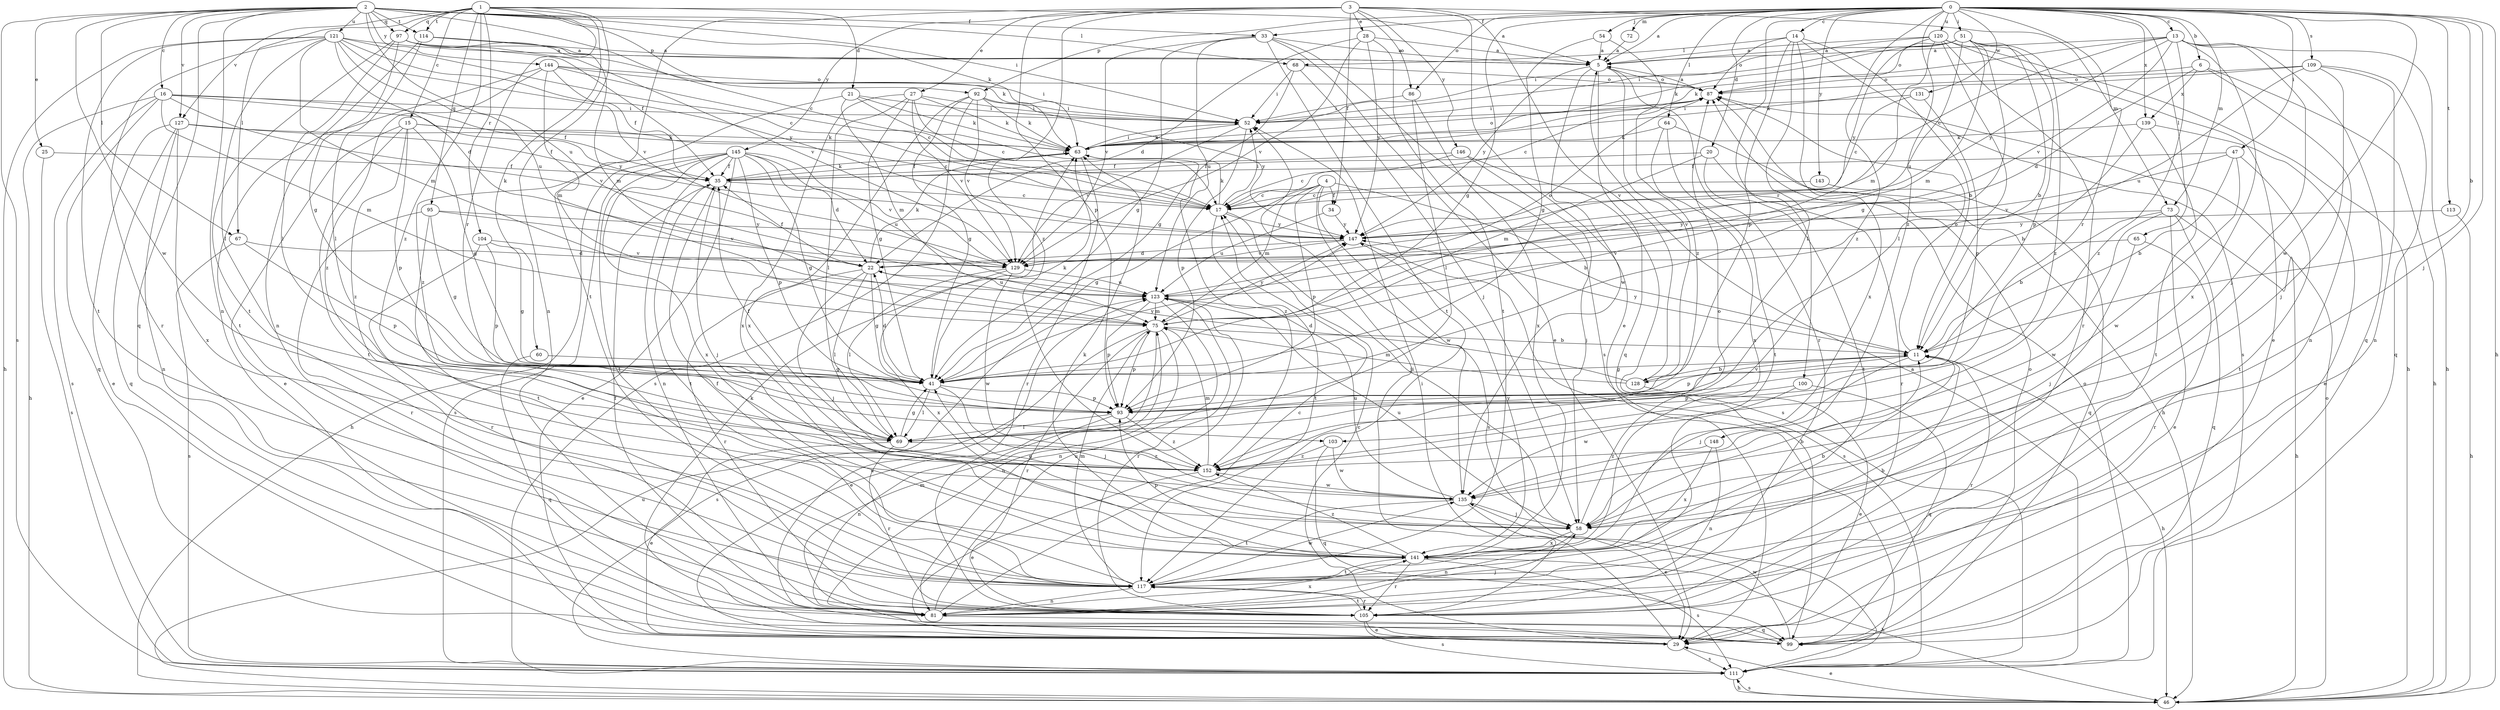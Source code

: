 strict digraph  {
0;
1;
2;
3;
4;
5;
6;
11;
13;
14;
15;
16;
17;
20;
21;
22;
25;
27;
28;
29;
33;
34;
35;
41;
46;
47;
51;
52;
54;
58;
60;
63;
64;
65;
67;
68;
69;
72;
73;
75;
81;
86;
87;
92;
93;
95;
97;
99;
100;
103;
104;
105;
109;
111;
113;
114;
117;
120;
121;
123;
127;
128;
129;
131;
135;
139;
141;
143;
144;
145;
146;
147;
148;
152;
0 -> 5  [label=a];
0 -> 6  [label=b];
0 -> 11  [label=b];
0 -> 13  [label=c];
0 -> 14  [label=c];
0 -> 20  [label=d];
0 -> 33  [label=f];
0 -> 41  [label=g];
0 -> 46  [label=h];
0 -> 47  [label=i];
0 -> 51  [label=i];
0 -> 54  [label=j];
0 -> 58  [label=j];
0 -> 64  [label=l];
0 -> 65  [label=l];
0 -> 72  [label=m];
0 -> 73  [label=m];
0 -> 86  [label=o];
0 -> 92  [label=p];
0 -> 100  [label=r];
0 -> 103  [label=r];
0 -> 109  [label=s];
0 -> 113  [label=t];
0 -> 120  [label=u];
0 -> 131  [label=w];
0 -> 135  [label=w];
0 -> 139  [label=x];
0 -> 143  [label=y];
0 -> 148  [label=z];
0 -> 152  [label=z];
1 -> 5  [label=a];
1 -> 15  [label=c];
1 -> 21  [label=d];
1 -> 60  [label=k];
1 -> 67  [label=l];
1 -> 81  [label=n];
1 -> 95  [label=q];
1 -> 97  [label=q];
1 -> 103  [label=r];
1 -> 104  [label=r];
1 -> 114  [label=t];
1 -> 127  [label=v];
1 -> 152  [label=z];
2 -> 16  [label=c];
2 -> 17  [label=c];
2 -> 25  [label=e];
2 -> 33  [label=f];
2 -> 52  [label=i];
2 -> 63  [label=k];
2 -> 67  [label=l];
2 -> 68  [label=l];
2 -> 81  [label=n];
2 -> 92  [label=p];
2 -> 97  [label=q];
2 -> 99  [label=q];
2 -> 111  [label=s];
2 -> 114  [label=t];
2 -> 121  [label=u];
2 -> 123  [label=u];
2 -> 127  [label=v];
2 -> 135  [label=w];
2 -> 144  [label=y];
3 -> 27  [label=e];
3 -> 28  [label=e];
3 -> 29  [label=e];
3 -> 34  [label=f];
3 -> 73  [label=m];
3 -> 86  [label=o];
3 -> 93  [label=p];
3 -> 117  [label=t];
3 -> 128  [label=v];
3 -> 145  [label=y];
3 -> 146  [label=y];
3 -> 152  [label=z];
4 -> 11  [label=b];
4 -> 17  [label=c];
4 -> 34  [label=f];
4 -> 41  [label=g];
4 -> 75  [label=m];
4 -> 93  [label=p];
4 -> 111  [label=s];
4 -> 135  [label=w];
5 -> 87  [label=o];
5 -> 99  [label=q];
5 -> 105  [label=r];
5 -> 128  [label=v];
5 -> 135  [label=w];
5 -> 147  [label=y];
6 -> 22  [label=d];
6 -> 46  [label=h];
6 -> 81  [label=n];
6 -> 87  [label=o];
6 -> 139  [label=x];
11 -> 41  [label=g];
11 -> 46  [label=h];
11 -> 58  [label=j];
11 -> 87  [label=o];
11 -> 93  [label=p];
11 -> 105  [label=r];
11 -> 128  [label=v];
11 -> 147  [label=y];
13 -> 5  [label=a];
13 -> 17  [label=c];
13 -> 46  [label=h];
13 -> 58  [label=j];
13 -> 63  [label=k];
13 -> 99  [label=q];
13 -> 129  [label=v];
13 -> 141  [label=x];
13 -> 147  [label=y];
13 -> 152  [label=z];
14 -> 11  [label=b];
14 -> 68  [label=l];
14 -> 69  [label=l];
14 -> 87  [label=o];
14 -> 93  [label=p];
14 -> 111  [label=s];
14 -> 141  [label=x];
15 -> 17  [label=c];
15 -> 29  [label=e];
15 -> 41  [label=g];
15 -> 63  [label=k];
15 -> 93  [label=p];
15 -> 117  [label=t];
15 -> 152  [label=z];
16 -> 35  [label=f];
16 -> 46  [label=h];
16 -> 52  [label=i];
16 -> 75  [label=m];
16 -> 99  [label=q];
16 -> 111  [label=s];
16 -> 129  [label=v];
16 -> 147  [label=y];
17 -> 52  [label=i];
17 -> 58  [label=j];
17 -> 63  [label=k];
17 -> 117  [label=t];
17 -> 147  [label=y];
20 -> 35  [label=f];
20 -> 75  [label=m];
20 -> 105  [label=r];
20 -> 117  [label=t];
21 -> 17  [label=c];
21 -> 52  [label=i];
21 -> 63  [label=k];
21 -> 75  [label=m];
21 -> 152  [label=z];
22 -> 35  [label=f];
22 -> 41  [label=g];
22 -> 58  [label=j];
22 -> 63  [label=k];
22 -> 69  [label=l];
22 -> 105  [label=r];
22 -> 123  [label=u];
25 -> 35  [label=f];
25 -> 111  [label=s];
27 -> 17  [label=c];
27 -> 41  [label=g];
27 -> 52  [label=i];
27 -> 63  [label=k];
27 -> 69  [label=l];
27 -> 129  [label=v];
27 -> 141  [label=x];
28 -> 5  [label=a];
28 -> 22  [label=d];
28 -> 117  [label=t];
28 -> 129  [label=v];
28 -> 147  [label=y];
29 -> 17  [label=c];
29 -> 52  [label=i];
29 -> 75  [label=m];
29 -> 111  [label=s];
33 -> 5  [label=a];
33 -> 29  [label=e];
33 -> 41  [label=g];
33 -> 111  [label=s];
33 -> 117  [label=t];
33 -> 123  [label=u];
33 -> 129  [label=v];
34 -> 123  [label=u];
34 -> 147  [label=y];
35 -> 17  [label=c];
35 -> 58  [label=j];
35 -> 63  [label=k];
35 -> 117  [label=t];
41 -> 22  [label=d];
41 -> 58  [label=j];
41 -> 63  [label=k];
41 -> 69  [label=l];
41 -> 93  [label=p];
41 -> 147  [label=y];
46 -> 29  [label=e];
46 -> 87  [label=o];
46 -> 111  [label=s];
46 -> 123  [label=u];
47 -> 11  [label=b];
47 -> 35  [label=f];
47 -> 117  [label=t];
47 -> 129  [label=v];
47 -> 135  [label=w];
51 -> 5  [label=a];
51 -> 11  [label=b];
51 -> 41  [label=g];
51 -> 52  [label=i];
51 -> 63  [label=k];
51 -> 75  [label=m];
51 -> 87  [label=o];
51 -> 93  [label=p];
51 -> 123  [label=u];
51 -> 152  [label=z];
52 -> 63  [label=k];
52 -> 93  [label=p];
52 -> 129  [label=v];
54 -> 5  [label=a];
54 -> 41  [label=g];
54 -> 152  [label=z];
58 -> 11  [label=b];
58 -> 41  [label=g];
58 -> 81  [label=n];
58 -> 87  [label=o];
58 -> 123  [label=u];
58 -> 141  [label=x];
60 -> 41  [label=g];
60 -> 99  [label=q];
63 -> 35  [label=f];
63 -> 52  [label=i];
63 -> 87  [label=o];
63 -> 105  [label=r];
63 -> 152  [label=z];
64 -> 46  [label=h];
64 -> 63  [label=k];
64 -> 117  [label=t];
64 -> 141  [label=x];
65 -> 58  [label=j];
65 -> 105  [label=r];
65 -> 129  [label=v];
67 -> 22  [label=d];
67 -> 93  [label=p];
67 -> 111  [label=s];
68 -> 41  [label=g];
68 -> 52  [label=i];
68 -> 58  [label=j];
68 -> 87  [label=o];
69 -> 29  [label=e];
69 -> 35  [label=f];
69 -> 41  [label=g];
69 -> 105  [label=r];
69 -> 152  [label=z];
72 -> 5  [label=a];
73 -> 11  [label=b];
73 -> 29  [label=e];
73 -> 46  [label=h];
73 -> 99  [label=q];
73 -> 135  [label=w];
73 -> 147  [label=y];
75 -> 11  [label=b];
75 -> 29  [label=e];
75 -> 81  [label=n];
75 -> 93  [label=p];
75 -> 105  [label=r];
75 -> 111  [label=s];
75 -> 147  [label=y];
81 -> 17  [label=c];
81 -> 35  [label=f];
81 -> 58  [label=j];
81 -> 99  [label=q];
81 -> 123  [label=u];
81 -> 141  [label=x];
86 -> 52  [label=i];
86 -> 69  [label=l];
86 -> 141  [label=x];
87 -> 5  [label=a];
87 -> 17  [label=c];
87 -> 52  [label=i];
92 -> 41  [label=g];
92 -> 52  [label=i];
92 -> 63  [label=k];
92 -> 111  [label=s];
92 -> 129  [label=v];
92 -> 141  [label=x];
92 -> 147  [label=y];
93 -> 69  [label=l];
93 -> 81  [label=n];
93 -> 152  [label=z];
95 -> 41  [label=g];
95 -> 105  [label=r];
95 -> 117  [label=t];
95 -> 129  [label=v];
95 -> 147  [label=y];
97 -> 5  [label=a];
97 -> 35  [label=f];
97 -> 41  [label=g];
97 -> 63  [label=k];
97 -> 69  [label=l];
97 -> 117  [label=t];
97 -> 129  [label=v];
99 -> 63  [label=k];
99 -> 87  [label=o];
99 -> 123  [label=u];
99 -> 135  [label=w];
100 -> 93  [label=p];
100 -> 99  [label=q];
100 -> 135  [label=w];
103 -> 99  [label=q];
103 -> 135  [label=w];
103 -> 152  [label=z];
104 -> 41  [label=g];
104 -> 93  [label=p];
104 -> 105  [label=r];
104 -> 129  [label=v];
105 -> 29  [label=e];
105 -> 52  [label=i];
105 -> 111  [label=s];
105 -> 117  [label=t];
109 -> 58  [label=j];
109 -> 63  [label=k];
109 -> 81  [label=n];
109 -> 87  [label=o];
109 -> 99  [label=q];
109 -> 123  [label=u];
111 -> 5  [label=a];
111 -> 46  [label=h];
111 -> 87  [label=o];
113 -> 46  [label=h];
113 -> 147  [label=y];
114 -> 5  [label=a];
114 -> 69  [label=l];
114 -> 75  [label=m];
114 -> 81  [label=n];
117 -> 11  [label=b];
117 -> 35  [label=f];
117 -> 75  [label=m];
117 -> 81  [label=n];
117 -> 105  [label=r];
117 -> 135  [label=w];
120 -> 5  [label=a];
120 -> 29  [label=e];
120 -> 46  [label=h];
120 -> 52  [label=i];
120 -> 69  [label=l];
120 -> 75  [label=m];
120 -> 105  [label=r];
120 -> 147  [label=y];
121 -> 5  [label=a];
121 -> 17  [label=c];
121 -> 22  [label=d];
121 -> 46  [label=h];
121 -> 69  [label=l];
121 -> 75  [label=m];
121 -> 105  [label=r];
121 -> 117  [label=t];
121 -> 123  [label=u];
121 -> 129  [label=v];
121 -> 147  [label=y];
123 -> 75  [label=m];
123 -> 81  [label=n];
123 -> 87  [label=o];
123 -> 93  [label=p];
123 -> 105  [label=r];
127 -> 29  [label=e];
127 -> 35  [label=f];
127 -> 63  [label=k];
127 -> 81  [label=n];
127 -> 99  [label=q];
127 -> 141  [label=x];
128 -> 11  [label=b];
128 -> 22  [label=d];
128 -> 29  [label=e];
128 -> 75  [label=m];
129 -> 69  [label=l];
129 -> 123  [label=u];
129 -> 135  [label=w];
129 -> 141  [label=x];
131 -> 17  [label=c];
131 -> 52  [label=i];
131 -> 93  [label=p];
135 -> 29  [label=e];
135 -> 58  [label=j];
135 -> 117  [label=t];
135 -> 123  [label=u];
139 -> 11  [label=b];
139 -> 29  [label=e];
139 -> 63  [label=k];
139 -> 117  [label=t];
141 -> 11  [label=b];
141 -> 46  [label=h];
141 -> 63  [label=k];
141 -> 93  [label=p];
141 -> 105  [label=r];
141 -> 111  [label=s];
141 -> 117  [label=t];
141 -> 147  [label=y];
141 -> 152  [label=z];
143 -> 17  [label=c];
143 -> 99  [label=q];
144 -> 17  [label=c];
144 -> 35  [label=f];
144 -> 52  [label=i];
144 -> 75  [label=m];
144 -> 87  [label=o];
144 -> 117  [label=t];
144 -> 152  [label=z];
145 -> 22  [label=d];
145 -> 29  [label=e];
145 -> 35  [label=f];
145 -> 41  [label=g];
145 -> 46  [label=h];
145 -> 81  [label=n];
145 -> 93  [label=p];
145 -> 111  [label=s];
145 -> 117  [label=t];
145 -> 123  [label=u];
145 -> 129  [label=v];
145 -> 141  [label=x];
146 -> 17  [label=c];
146 -> 35  [label=f];
146 -> 58  [label=j];
146 -> 111  [label=s];
147 -> 22  [label=d];
147 -> 111  [label=s];
147 -> 129  [label=v];
148 -> 81  [label=n];
148 -> 141  [label=x];
148 -> 152  [label=z];
152 -> 29  [label=e];
152 -> 75  [label=m];
152 -> 135  [label=w];
}
